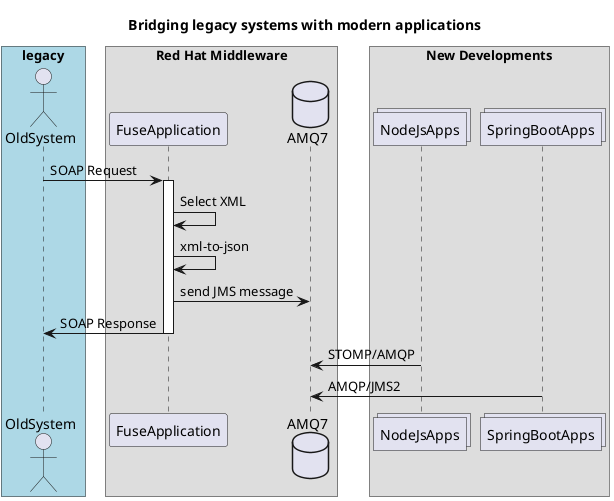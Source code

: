 @startuml

title Bridging legacy systems with modern applications

box "legacy" #LightBlue
actor OldSystem
end box

box "Red Hat Middleware"
participant FuseApplication
database AMQ7
end box

box "New Developments"
collections NodeJsApps
collections SpringBootApps
end box


OldSystem -> FuseApplication: SOAP Request
activate FuseApplication
FuseApplication -> FuseApplication: Select XML
FuseApplication -> FuseApplication: xml-to-json
FuseApplication -> AMQ7: send JMS message
FuseApplication -> OldSystem: SOAP Response
deactivate FuseApplication

NodeJsApps -> AMQ7: STOMP/AMQP
SpringBootApps -> AMQ7: AMQP/JMS2


@enduml